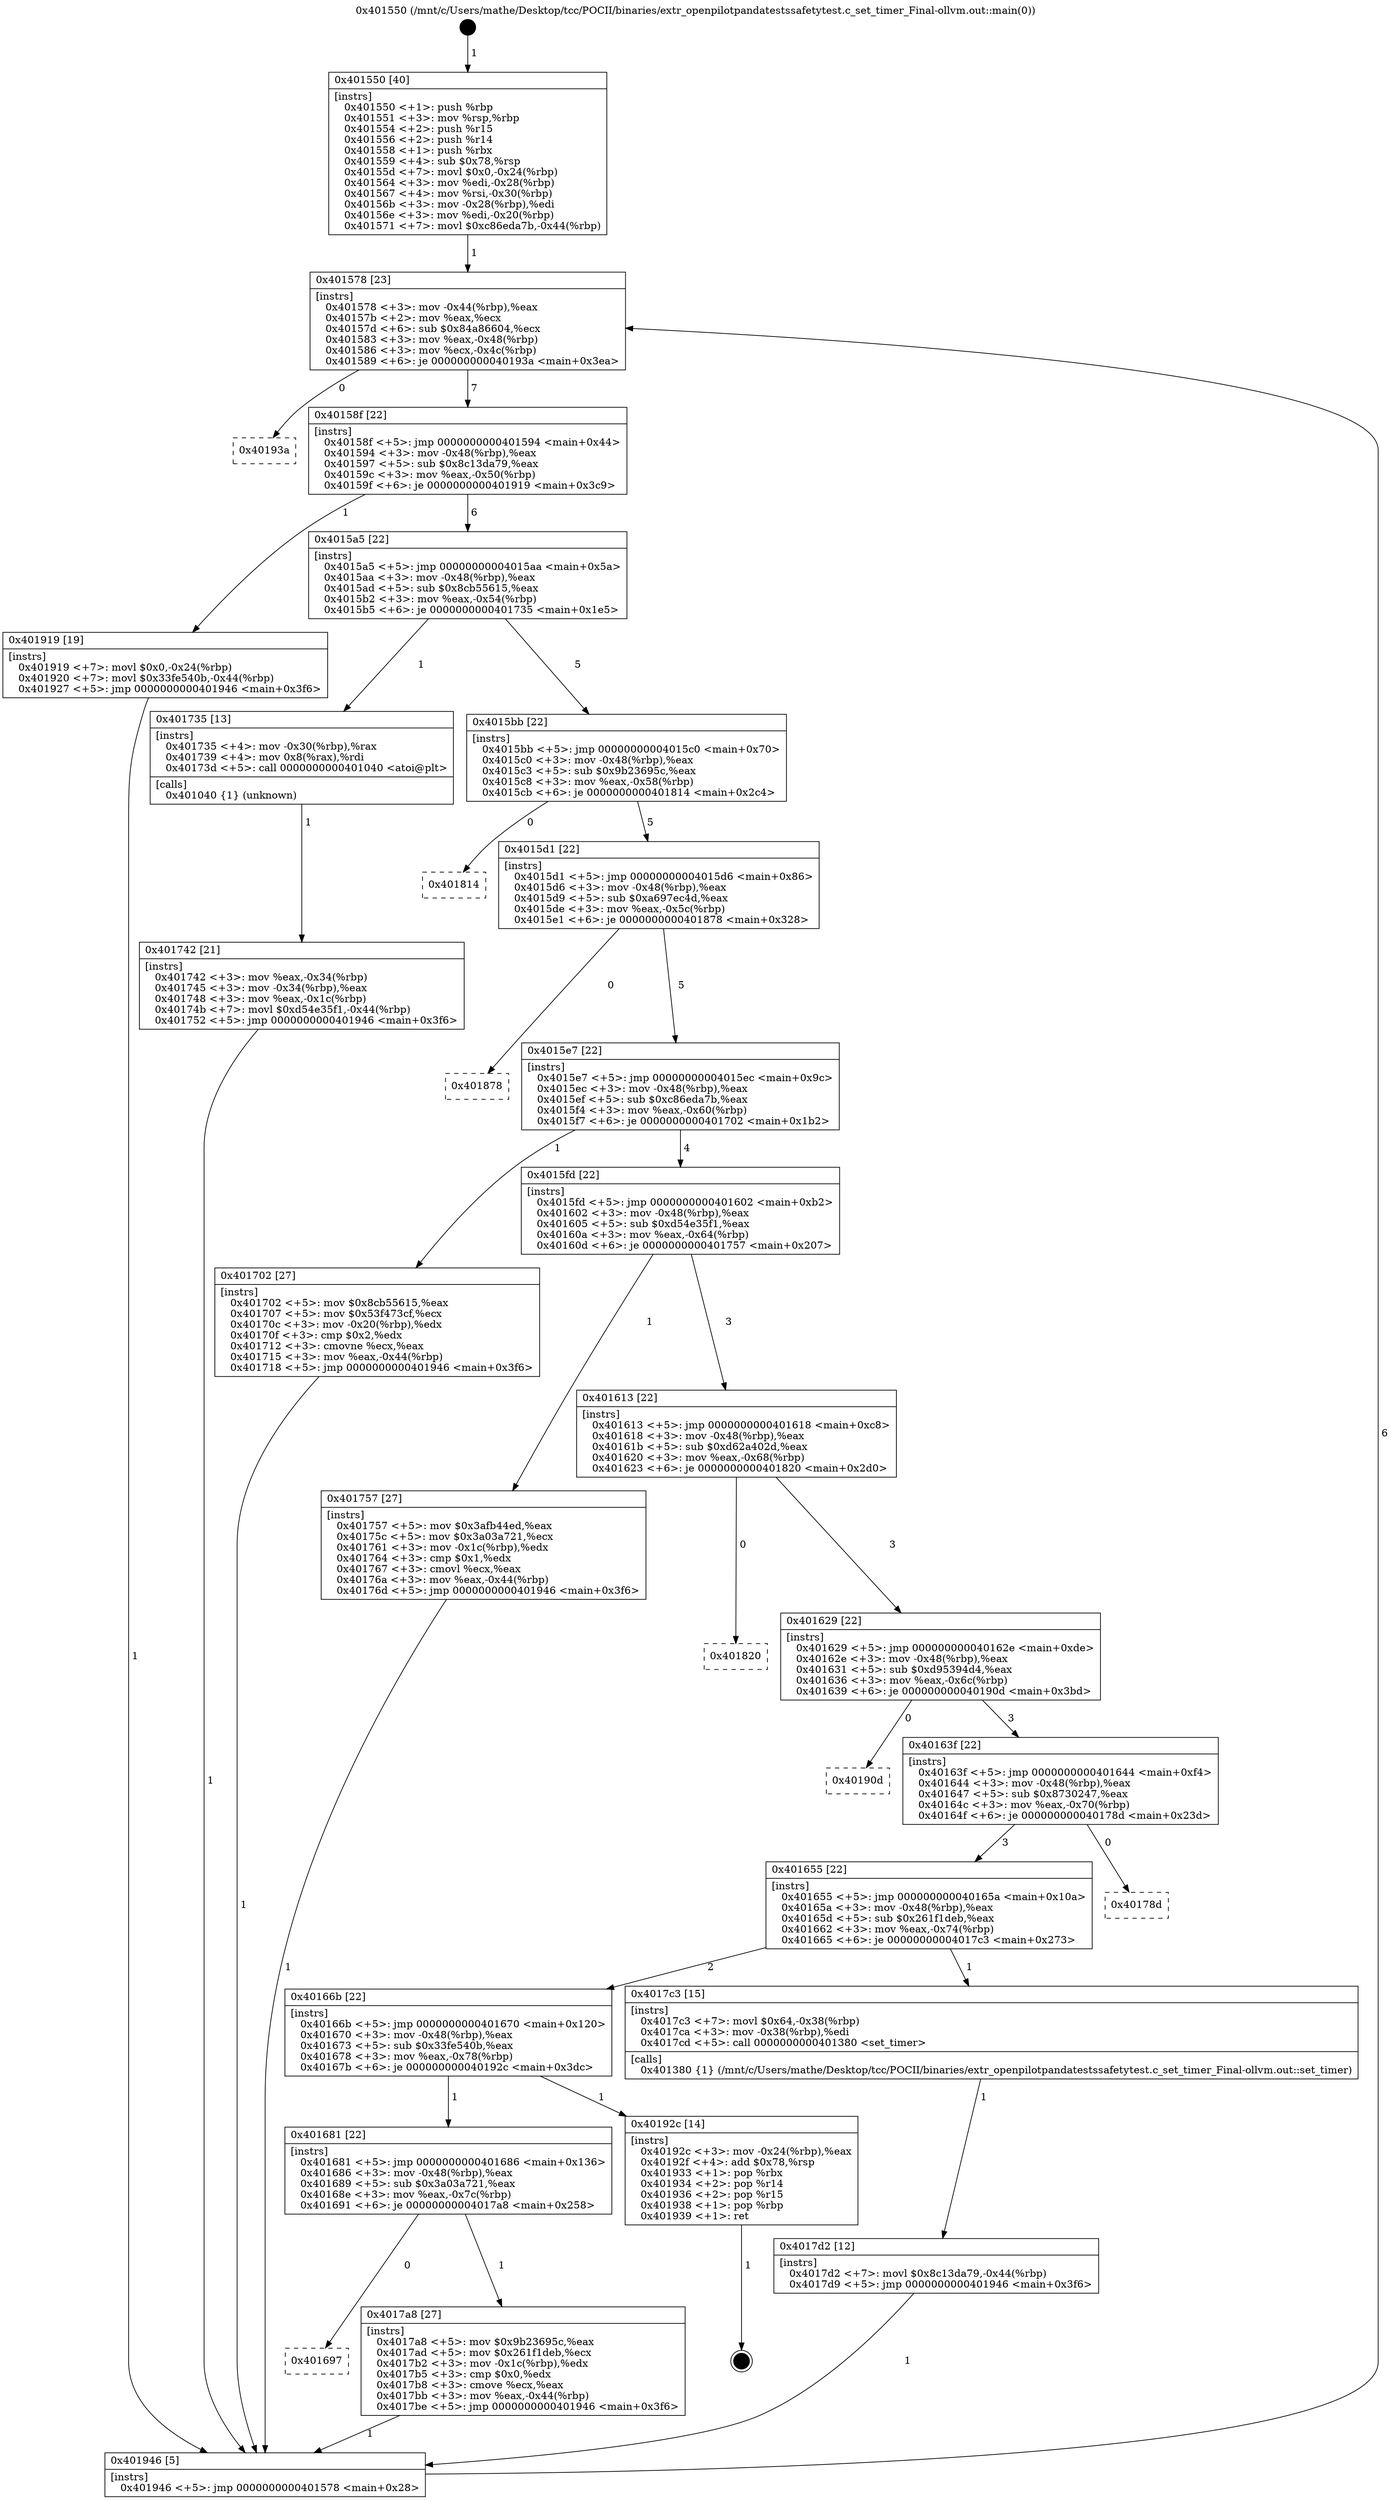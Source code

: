 digraph "0x401550" {
  label = "0x401550 (/mnt/c/Users/mathe/Desktop/tcc/POCII/binaries/extr_openpilotpandatestssafetytest.c_set_timer_Final-ollvm.out::main(0))"
  labelloc = "t"
  node[shape=record]

  Entry [label="",width=0.3,height=0.3,shape=circle,fillcolor=black,style=filled]
  "0x401578" [label="{
     0x401578 [23]\l
     | [instrs]\l
     &nbsp;&nbsp;0x401578 \<+3\>: mov -0x44(%rbp),%eax\l
     &nbsp;&nbsp;0x40157b \<+2\>: mov %eax,%ecx\l
     &nbsp;&nbsp;0x40157d \<+6\>: sub $0x84a86604,%ecx\l
     &nbsp;&nbsp;0x401583 \<+3\>: mov %eax,-0x48(%rbp)\l
     &nbsp;&nbsp;0x401586 \<+3\>: mov %ecx,-0x4c(%rbp)\l
     &nbsp;&nbsp;0x401589 \<+6\>: je 000000000040193a \<main+0x3ea\>\l
  }"]
  "0x40193a" [label="{
     0x40193a\l
  }", style=dashed]
  "0x40158f" [label="{
     0x40158f [22]\l
     | [instrs]\l
     &nbsp;&nbsp;0x40158f \<+5\>: jmp 0000000000401594 \<main+0x44\>\l
     &nbsp;&nbsp;0x401594 \<+3\>: mov -0x48(%rbp),%eax\l
     &nbsp;&nbsp;0x401597 \<+5\>: sub $0x8c13da79,%eax\l
     &nbsp;&nbsp;0x40159c \<+3\>: mov %eax,-0x50(%rbp)\l
     &nbsp;&nbsp;0x40159f \<+6\>: je 0000000000401919 \<main+0x3c9\>\l
  }"]
  Exit [label="",width=0.3,height=0.3,shape=circle,fillcolor=black,style=filled,peripheries=2]
  "0x401919" [label="{
     0x401919 [19]\l
     | [instrs]\l
     &nbsp;&nbsp;0x401919 \<+7\>: movl $0x0,-0x24(%rbp)\l
     &nbsp;&nbsp;0x401920 \<+7\>: movl $0x33fe540b,-0x44(%rbp)\l
     &nbsp;&nbsp;0x401927 \<+5\>: jmp 0000000000401946 \<main+0x3f6\>\l
  }"]
  "0x4015a5" [label="{
     0x4015a5 [22]\l
     | [instrs]\l
     &nbsp;&nbsp;0x4015a5 \<+5\>: jmp 00000000004015aa \<main+0x5a\>\l
     &nbsp;&nbsp;0x4015aa \<+3\>: mov -0x48(%rbp),%eax\l
     &nbsp;&nbsp;0x4015ad \<+5\>: sub $0x8cb55615,%eax\l
     &nbsp;&nbsp;0x4015b2 \<+3\>: mov %eax,-0x54(%rbp)\l
     &nbsp;&nbsp;0x4015b5 \<+6\>: je 0000000000401735 \<main+0x1e5\>\l
  }"]
  "0x4017d2" [label="{
     0x4017d2 [12]\l
     | [instrs]\l
     &nbsp;&nbsp;0x4017d2 \<+7\>: movl $0x8c13da79,-0x44(%rbp)\l
     &nbsp;&nbsp;0x4017d9 \<+5\>: jmp 0000000000401946 \<main+0x3f6\>\l
  }"]
  "0x401735" [label="{
     0x401735 [13]\l
     | [instrs]\l
     &nbsp;&nbsp;0x401735 \<+4\>: mov -0x30(%rbp),%rax\l
     &nbsp;&nbsp;0x401739 \<+4\>: mov 0x8(%rax),%rdi\l
     &nbsp;&nbsp;0x40173d \<+5\>: call 0000000000401040 \<atoi@plt\>\l
     | [calls]\l
     &nbsp;&nbsp;0x401040 \{1\} (unknown)\l
  }"]
  "0x4015bb" [label="{
     0x4015bb [22]\l
     | [instrs]\l
     &nbsp;&nbsp;0x4015bb \<+5\>: jmp 00000000004015c0 \<main+0x70\>\l
     &nbsp;&nbsp;0x4015c0 \<+3\>: mov -0x48(%rbp),%eax\l
     &nbsp;&nbsp;0x4015c3 \<+5\>: sub $0x9b23695c,%eax\l
     &nbsp;&nbsp;0x4015c8 \<+3\>: mov %eax,-0x58(%rbp)\l
     &nbsp;&nbsp;0x4015cb \<+6\>: je 0000000000401814 \<main+0x2c4\>\l
  }"]
  "0x401697" [label="{
     0x401697\l
  }", style=dashed]
  "0x401814" [label="{
     0x401814\l
  }", style=dashed]
  "0x4015d1" [label="{
     0x4015d1 [22]\l
     | [instrs]\l
     &nbsp;&nbsp;0x4015d1 \<+5\>: jmp 00000000004015d6 \<main+0x86\>\l
     &nbsp;&nbsp;0x4015d6 \<+3\>: mov -0x48(%rbp),%eax\l
     &nbsp;&nbsp;0x4015d9 \<+5\>: sub $0xa697ec4d,%eax\l
     &nbsp;&nbsp;0x4015de \<+3\>: mov %eax,-0x5c(%rbp)\l
     &nbsp;&nbsp;0x4015e1 \<+6\>: je 0000000000401878 \<main+0x328\>\l
  }"]
  "0x4017a8" [label="{
     0x4017a8 [27]\l
     | [instrs]\l
     &nbsp;&nbsp;0x4017a8 \<+5\>: mov $0x9b23695c,%eax\l
     &nbsp;&nbsp;0x4017ad \<+5\>: mov $0x261f1deb,%ecx\l
     &nbsp;&nbsp;0x4017b2 \<+3\>: mov -0x1c(%rbp),%edx\l
     &nbsp;&nbsp;0x4017b5 \<+3\>: cmp $0x0,%edx\l
     &nbsp;&nbsp;0x4017b8 \<+3\>: cmove %ecx,%eax\l
     &nbsp;&nbsp;0x4017bb \<+3\>: mov %eax,-0x44(%rbp)\l
     &nbsp;&nbsp;0x4017be \<+5\>: jmp 0000000000401946 \<main+0x3f6\>\l
  }"]
  "0x401878" [label="{
     0x401878\l
  }", style=dashed]
  "0x4015e7" [label="{
     0x4015e7 [22]\l
     | [instrs]\l
     &nbsp;&nbsp;0x4015e7 \<+5\>: jmp 00000000004015ec \<main+0x9c\>\l
     &nbsp;&nbsp;0x4015ec \<+3\>: mov -0x48(%rbp),%eax\l
     &nbsp;&nbsp;0x4015ef \<+5\>: sub $0xc86eda7b,%eax\l
     &nbsp;&nbsp;0x4015f4 \<+3\>: mov %eax,-0x60(%rbp)\l
     &nbsp;&nbsp;0x4015f7 \<+6\>: je 0000000000401702 \<main+0x1b2\>\l
  }"]
  "0x401681" [label="{
     0x401681 [22]\l
     | [instrs]\l
     &nbsp;&nbsp;0x401681 \<+5\>: jmp 0000000000401686 \<main+0x136\>\l
     &nbsp;&nbsp;0x401686 \<+3\>: mov -0x48(%rbp),%eax\l
     &nbsp;&nbsp;0x401689 \<+5\>: sub $0x3a03a721,%eax\l
     &nbsp;&nbsp;0x40168e \<+3\>: mov %eax,-0x7c(%rbp)\l
     &nbsp;&nbsp;0x401691 \<+6\>: je 00000000004017a8 \<main+0x258\>\l
  }"]
  "0x401702" [label="{
     0x401702 [27]\l
     | [instrs]\l
     &nbsp;&nbsp;0x401702 \<+5\>: mov $0x8cb55615,%eax\l
     &nbsp;&nbsp;0x401707 \<+5\>: mov $0x53f473cf,%ecx\l
     &nbsp;&nbsp;0x40170c \<+3\>: mov -0x20(%rbp),%edx\l
     &nbsp;&nbsp;0x40170f \<+3\>: cmp $0x2,%edx\l
     &nbsp;&nbsp;0x401712 \<+3\>: cmovne %ecx,%eax\l
     &nbsp;&nbsp;0x401715 \<+3\>: mov %eax,-0x44(%rbp)\l
     &nbsp;&nbsp;0x401718 \<+5\>: jmp 0000000000401946 \<main+0x3f6\>\l
  }"]
  "0x4015fd" [label="{
     0x4015fd [22]\l
     | [instrs]\l
     &nbsp;&nbsp;0x4015fd \<+5\>: jmp 0000000000401602 \<main+0xb2\>\l
     &nbsp;&nbsp;0x401602 \<+3\>: mov -0x48(%rbp),%eax\l
     &nbsp;&nbsp;0x401605 \<+5\>: sub $0xd54e35f1,%eax\l
     &nbsp;&nbsp;0x40160a \<+3\>: mov %eax,-0x64(%rbp)\l
     &nbsp;&nbsp;0x40160d \<+6\>: je 0000000000401757 \<main+0x207\>\l
  }"]
  "0x401946" [label="{
     0x401946 [5]\l
     | [instrs]\l
     &nbsp;&nbsp;0x401946 \<+5\>: jmp 0000000000401578 \<main+0x28\>\l
  }"]
  "0x401550" [label="{
     0x401550 [40]\l
     | [instrs]\l
     &nbsp;&nbsp;0x401550 \<+1\>: push %rbp\l
     &nbsp;&nbsp;0x401551 \<+3\>: mov %rsp,%rbp\l
     &nbsp;&nbsp;0x401554 \<+2\>: push %r15\l
     &nbsp;&nbsp;0x401556 \<+2\>: push %r14\l
     &nbsp;&nbsp;0x401558 \<+1\>: push %rbx\l
     &nbsp;&nbsp;0x401559 \<+4\>: sub $0x78,%rsp\l
     &nbsp;&nbsp;0x40155d \<+7\>: movl $0x0,-0x24(%rbp)\l
     &nbsp;&nbsp;0x401564 \<+3\>: mov %edi,-0x28(%rbp)\l
     &nbsp;&nbsp;0x401567 \<+4\>: mov %rsi,-0x30(%rbp)\l
     &nbsp;&nbsp;0x40156b \<+3\>: mov -0x28(%rbp),%edi\l
     &nbsp;&nbsp;0x40156e \<+3\>: mov %edi,-0x20(%rbp)\l
     &nbsp;&nbsp;0x401571 \<+7\>: movl $0xc86eda7b,-0x44(%rbp)\l
  }"]
  "0x401742" [label="{
     0x401742 [21]\l
     | [instrs]\l
     &nbsp;&nbsp;0x401742 \<+3\>: mov %eax,-0x34(%rbp)\l
     &nbsp;&nbsp;0x401745 \<+3\>: mov -0x34(%rbp),%eax\l
     &nbsp;&nbsp;0x401748 \<+3\>: mov %eax,-0x1c(%rbp)\l
     &nbsp;&nbsp;0x40174b \<+7\>: movl $0xd54e35f1,-0x44(%rbp)\l
     &nbsp;&nbsp;0x401752 \<+5\>: jmp 0000000000401946 \<main+0x3f6\>\l
  }"]
  "0x40192c" [label="{
     0x40192c [14]\l
     | [instrs]\l
     &nbsp;&nbsp;0x40192c \<+3\>: mov -0x24(%rbp),%eax\l
     &nbsp;&nbsp;0x40192f \<+4\>: add $0x78,%rsp\l
     &nbsp;&nbsp;0x401933 \<+1\>: pop %rbx\l
     &nbsp;&nbsp;0x401934 \<+2\>: pop %r14\l
     &nbsp;&nbsp;0x401936 \<+2\>: pop %r15\l
     &nbsp;&nbsp;0x401938 \<+1\>: pop %rbp\l
     &nbsp;&nbsp;0x401939 \<+1\>: ret\l
  }"]
  "0x401757" [label="{
     0x401757 [27]\l
     | [instrs]\l
     &nbsp;&nbsp;0x401757 \<+5\>: mov $0x3afb44ed,%eax\l
     &nbsp;&nbsp;0x40175c \<+5\>: mov $0x3a03a721,%ecx\l
     &nbsp;&nbsp;0x401761 \<+3\>: mov -0x1c(%rbp),%edx\l
     &nbsp;&nbsp;0x401764 \<+3\>: cmp $0x1,%edx\l
     &nbsp;&nbsp;0x401767 \<+3\>: cmovl %ecx,%eax\l
     &nbsp;&nbsp;0x40176a \<+3\>: mov %eax,-0x44(%rbp)\l
     &nbsp;&nbsp;0x40176d \<+5\>: jmp 0000000000401946 \<main+0x3f6\>\l
  }"]
  "0x401613" [label="{
     0x401613 [22]\l
     | [instrs]\l
     &nbsp;&nbsp;0x401613 \<+5\>: jmp 0000000000401618 \<main+0xc8\>\l
     &nbsp;&nbsp;0x401618 \<+3\>: mov -0x48(%rbp),%eax\l
     &nbsp;&nbsp;0x40161b \<+5\>: sub $0xd62a402d,%eax\l
     &nbsp;&nbsp;0x401620 \<+3\>: mov %eax,-0x68(%rbp)\l
     &nbsp;&nbsp;0x401623 \<+6\>: je 0000000000401820 \<main+0x2d0\>\l
  }"]
  "0x40166b" [label="{
     0x40166b [22]\l
     | [instrs]\l
     &nbsp;&nbsp;0x40166b \<+5\>: jmp 0000000000401670 \<main+0x120\>\l
     &nbsp;&nbsp;0x401670 \<+3\>: mov -0x48(%rbp),%eax\l
     &nbsp;&nbsp;0x401673 \<+5\>: sub $0x33fe540b,%eax\l
     &nbsp;&nbsp;0x401678 \<+3\>: mov %eax,-0x78(%rbp)\l
     &nbsp;&nbsp;0x40167b \<+6\>: je 000000000040192c \<main+0x3dc\>\l
  }"]
  "0x401820" [label="{
     0x401820\l
  }", style=dashed]
  "0x401629" [label="{
     0x401629 [22]\l
     | [instrs]\l
     &nbsp;&nbsp;0x401629 \<+5\>: jmp 000000000040162e \<main+0xde\>\l
     &nbsp;&nbsp;0x40162e \<+3\>: mov -0x48(%rbp),%eax\l
     &nbsp;&nbsp;0x401631 \<+5\>: sub $0xd95394d4,%eax\l
     &nbsp;&nbsp;0x401636 \<+3\>: mov %eax,-0x6c(%rbp)\l
     &nbsp;&nbsp;0x401639 \<+6\>: je 000000000040190d \<main+0x3bd\>\l
  }"]
  "0x4017c3" [label="{
     0x4017c3 [15]\l
     | [instrs]\l
     &nbsp;&nbsp;0x4017c3 \<+7\>: movl $0x64,-0x38(%rbp)\l
     &nbsp;&nbsp;0x4017ca \<+3\>: mov -0x38(%rbp),%edi\l
     &nbsp;&nbsp;0x4017cd \<+5\>: call 0000000000401380 \<set_timer\>\l
     | [calls]\l
     &nbsp;&nbsp;0x401380 \{1\} (/mnt/c/Users/mathe/Desktop/tcc/POCII/binaries/extr_openpilotpandatestssafetytest.c_set_timer_Final-ollvm.out::set_timer)\l
  }"]
  "0x40190d" [label="{
     0x40190d\l
  }", style=dashed]
  "0x40163f" [label="{
     0x40163f [22]\l
     | [instrs]\l
     &nbsp;&nbsp;0x40163f \<+5\>: jmp 0000000000401644 \<main+0xf4\>\l
     &nbsp;&nbsp;0x401644 \<+3\>: mov -0x48(%rbp),%eax\l
     &nbsp;&nbsp;0x401647 \<+5\>: sub $0x8730247,%eax\l
     &nbsp;&nbsp;0x40164c \<+3\>: mov %eax,-0x70(%rbp)\l
     &nbsp;&nbsp;0x40164f \<+6\>: je 000000000040178d \<main+0x23d\>\l
  }"]
  "0x401655" [label="{
     0x401655 [22]\l
     | [instrs]\l
     &nbsp;&nbsp;0x401655 \<+5\>: jmp 000000000040165a \<main+0x10a\>\l
     &nbsp;&nbsp;0x40165a \<+3\>: mov -0x48(%rbp),%eax\l
     &nbsp;&nbsp;0x40165d \<+5\>: sub $0x261f1deb,%eax\l
     &nbsp;&nbsp;0x401662 \<+3\>: mov %eax,-0x74(%rbp)\l
     &nbsp;&nbsp;0x401665 \<+6\>: je 00000000004017c3 \<main+0x273\>\l
  }"]
  "0x40178d" [label="{
     0x40178d\l
  }", style=dashed]
  Entry -> "0x401550" [label=" 1"]
  "0x401578" -> "0x40193a" [label=" 0"]
  "0x401578" -> "0x40158f" [label=" 7"]
  "0x40192c" -> Exit [label=" 1"]
  "0x40158f" -> "0x401919" [label=" 1"]
  "0x40158f" -> "0x4015a5" [label=" 6"]
  "0x401919" -> "0x401946" [label=" 1"]
  "0x4015a5" -> "0x401735" [label=" 1"]
  "0x4015a5" -> "0x4015bb" [label=" 5"]
  "0x4017d2" -> "0x401946" [label=" 1"]
  "0x4015bb" -> "0x401814" [label=" 0"]
  "0x4015bb" -> "0x4015d1" [label=" 5"]
  "0x4017c3" -> "0x4017d2" [label=" 1"]
  "0x4015d1" -> "0x401878" [label=" 0"]
  "0x4015d1" -> "0x4015e7" [label=" 5"]
  "0x4017a8" -> "0x401946" [label=" 1"]
  "0x4015e7" -> "0x401702" [label=" 1"]
  "0x4015e7" -> "0x4015fd" [label=" 4"]
  "0x401702" -> "0x401946" [label=" 1"]
  "0x401550" -> "0x401578" [label=" 1"]
  "0x401946" -> "0x401578" [label=" 6"]
  "0x401735" -> "0x401742" [label=" 1"]
  "0x401742" -> "0x401946" [label=" 1"]
  "0x401681" -> "0x4017a8" [label=" 1"]
  "0x4015fd" -> "0x401757" [label=" 1"]
  "0x4015fd" -> "0x401613" [label=" 3"]
  "0x401757" -> "0x401946" [label=" 1"]
  "0x401681" -> "0x401697" [label=" 0"]
  "0x401613" -> "0x401820" [label=" 0"]
  "0x401613" -> "0x401629" [label=" 3"]
  "0x40166b" -> "0x40192c" [label=" 1"]
  "0x401629" -> "0x40190d" [label=" 0"]
  "0x401629" -> "0x40163f" [label=" 3"]
  "0x40166b" -> "0x401681" [label=" 1"]
  "0x40163f" -> "0x40178d" [label=" 0"]
  "0x40163f" -> "0x401655" [label=" 3"]
  "0x401655" -> "0x40166b" [label=" 2"]
  "0x401655" -> "0x4017c3" [label=" 1"]
}
